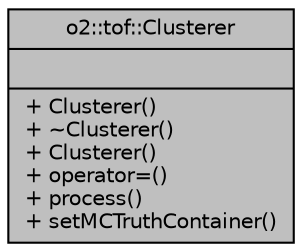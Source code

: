 digraph "o2::tof::Clusterer"
{
 // INTERACTIVE_SVG=YES
  bgcolor="transparent";
  edge [fontname="Helvetica",fontsize="10",labelfontname="Helvetica",labelfontsize="10"];
  node [fontname="Helvetica",fontsize="10",shape=record];
  Node1 [label="{o2::tof::Clusterer\n||+ Clusterer()\l+ ~Clusterer()\l+ Clusterer()\l+ operator=()\l+ process()\l+ setMCTruthContainer()\l}",height=0.2,width=0.4,color="black", fillcolor="grey75", style="filled", fontcolor="black"];
}
